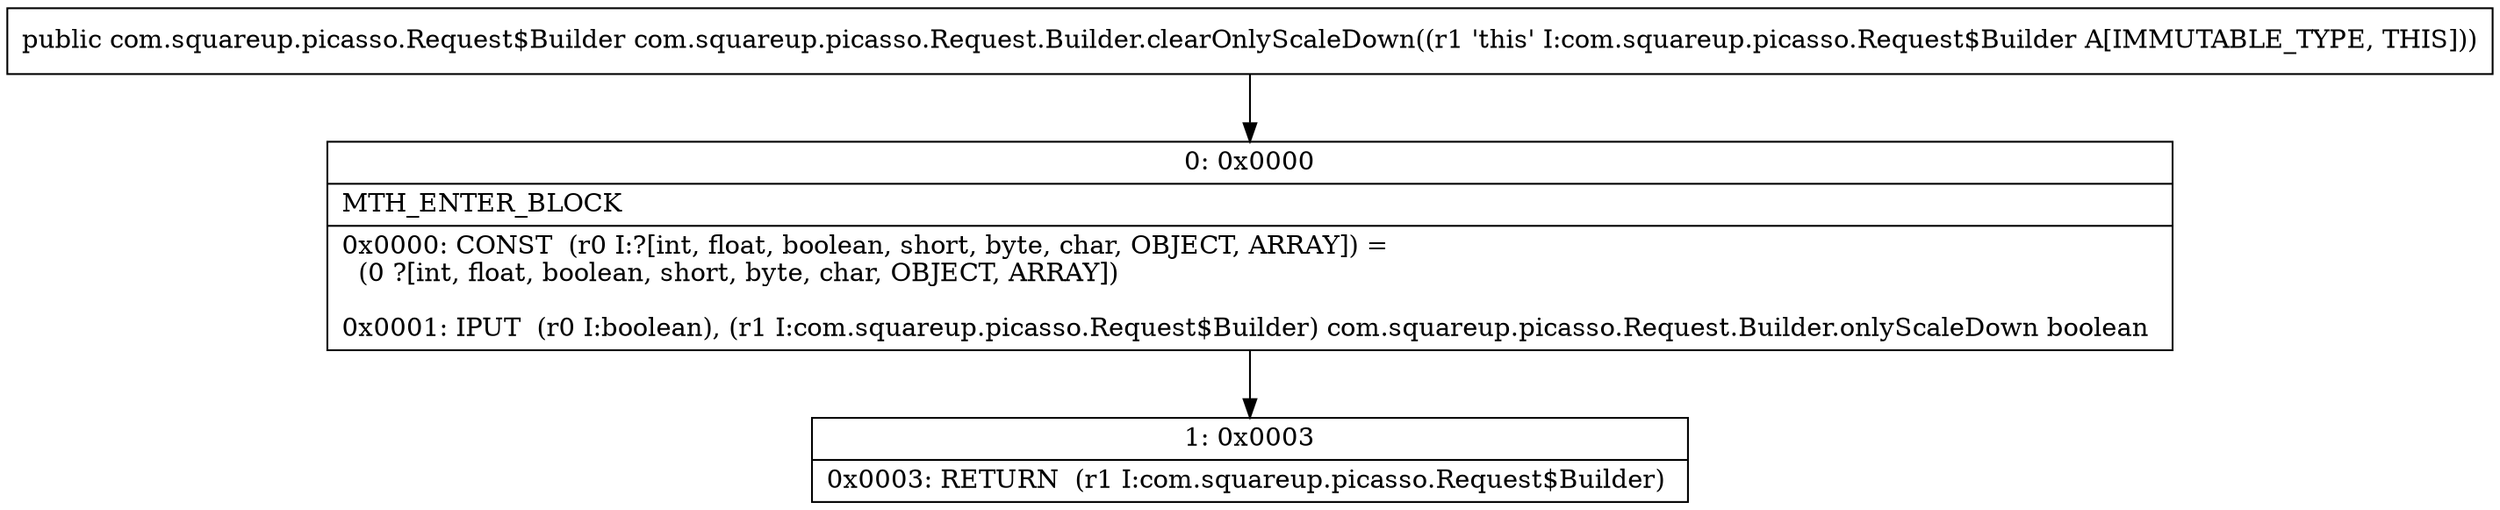 digraph "CFG forcom.squareup.picasso.Request.Builder.clearOnlyScaleDown()Lcom\/squareup\/picasso\/Request$Builder;" {
Node_0 [shape=record,label="{0\:\ 0x0000|MTH_ENTER_BLOCK\l|0x0000: CONST  (r0 I:?[int, float, boolean, short, byte, char, OBJECT, ARRAY]) = \l  (0 ?[int, float, boolean, short, byte, char, OBJECT, ARRAY])\l \l0x0001: IPUT  (r0 I:boolean), (r1 I:com.squareup.picasso.Request$Builder) com.squareup.picasso.Request.Builder.onlyScaleDown boolean \l}"];
Node_1 [shape=record,label="{1\:\ 0x0003|0x0003: RETURN  (r1 I:com.squareup.picasso.Request$Builder) \l}"];
MethodNode[shape=record,label="{public com.squareup.picasso.Request$Builder com.squareup.picasso.Request.Builder.clearOnlyScaleDown((r1 'this' I:com.squareup.picasso.Request$Builder A[IMMUTABLE_TYPE, THIS])) }"];
MethodNode -> Node_0;
Node_0 -> Node_1;
}

